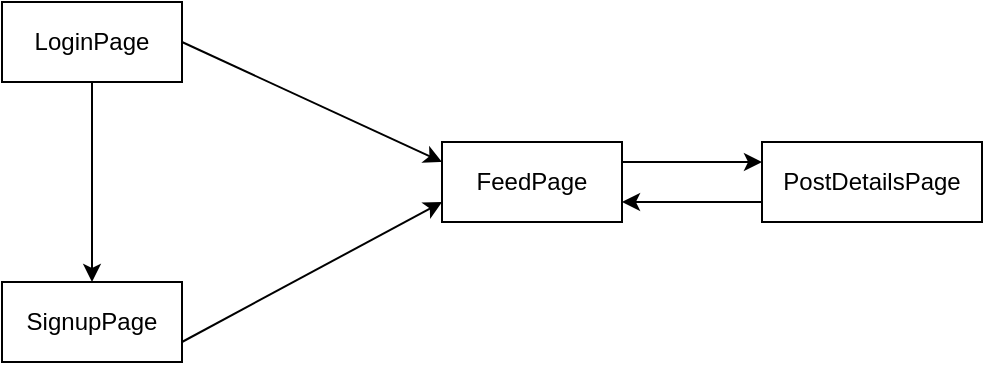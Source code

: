 <mxfile>
    <diagram id="FuziNWtVBjHVsnn244hD" name="Page-1">
        <mxGraphModel dx="1461" dy="710" grid="1" gridSize="10" guides="1" tooltips="1" connect="1" arrows="1" fold="1" page="1" pageScale="1" pageWidth="200" pageHeight="200" math="0" shadow="0">
            <root>
                <mxCell id="0"/>
                <mxCell id="1" parent="0"/>
                <mxCell id="5" style="edgeStyle=none;html=1;exitX=0.5;exitY=1;exitDx=0;exitDy=0;entryX=0.5;entryY=0;entryDx=0;entryDy=0;" edge="1" parent="1" source="2" target="3">
                    <mxGeometry relative="1" as="geometry"/>
                </mxCell>
                <mxCell id="7" style="edgeStyle=none;html=1;exitX=1;exitY=0.5;exitDx=0;exitDy=0;entryX=0;entryY=0.25;entryDx=0;entryDy=0;" edge="1" parent="1" source="2" target="6">
                    <mxGeometry relative="1" as="geometry"/>
                </mxCell>
                <mxCell id="2" value="LoginPage" style="rounded=0;whiteSpace=wrap;html=1;" vertex="1" parent="1">
                    <mxGeometry x="55" y="110" width="90" height="40" as="geometry"/>
                </mxCell>
                <mxCell id="8" style="edgeStyle=none;html=1;exitX=1;exitY=0.75;exitDx=0;exitDy=0;entryX=0;entryY=0.75;entryDx=0;entryDy=0;" edge="1" parent="1" source="3" target="6">
                    <mxGeometry relative="1" as="geometry">
                        <mxPoint x="185" y="270" as="targetPoint"/>
                    </mxGeometry>
                </mxCell>
                <mxCell id="3" value="SignupPage" style="rounded=0;whiteSpace=wrap;html=1;" vertex="1" parent="1">
                    <mxGeometry x="55" y="250" width="90" height="40" as="geometry"/>
                </mxCell>
                <mxCell id="10" style="edgeStyle=none;html=1;exitX=1;exitY=0.25;exitDx=0;exitDy=0;entryX=0;entryY=0.25;entryDx=0;entryDy=0;" edge="1" parent="1" source="6" target="9">
                    <mxGeometry relative="1" as="geometry"/>
                </mxCell>
                <mxCell id="6" value="FeedPage" style="rounded=0;whiteSpace=wrap;html=1;" vertex="1" parent="1">
                    <mxGeometry x="275" y="180" width="90" height="40" as="geometry"/>
                </mxCell>
                <mxCell id="11" style="edgeStyle=none;html=1;exitX=0;exitY=0.75;exitDx=0;exitDy=0;entryX=1;entryY=0.75;entryDx=0;entryDy=0;" edge="1" parent="1" source="9" target="6">
                    <mxGeometry relative="1" as="geometry"/>
                </mxCell>
                <mxCell id="9" value="PostDetailsPage" style="rounded=0;whiteSpace=wrap;html=1;" vertex="1" parent="1">
                    <mxGeometry x="435" y="180" width="110" height="40" as="geometry"/>
                </mxCell>
            </root>
        </mxGraphModel>
    </diagram>
</mxfile>